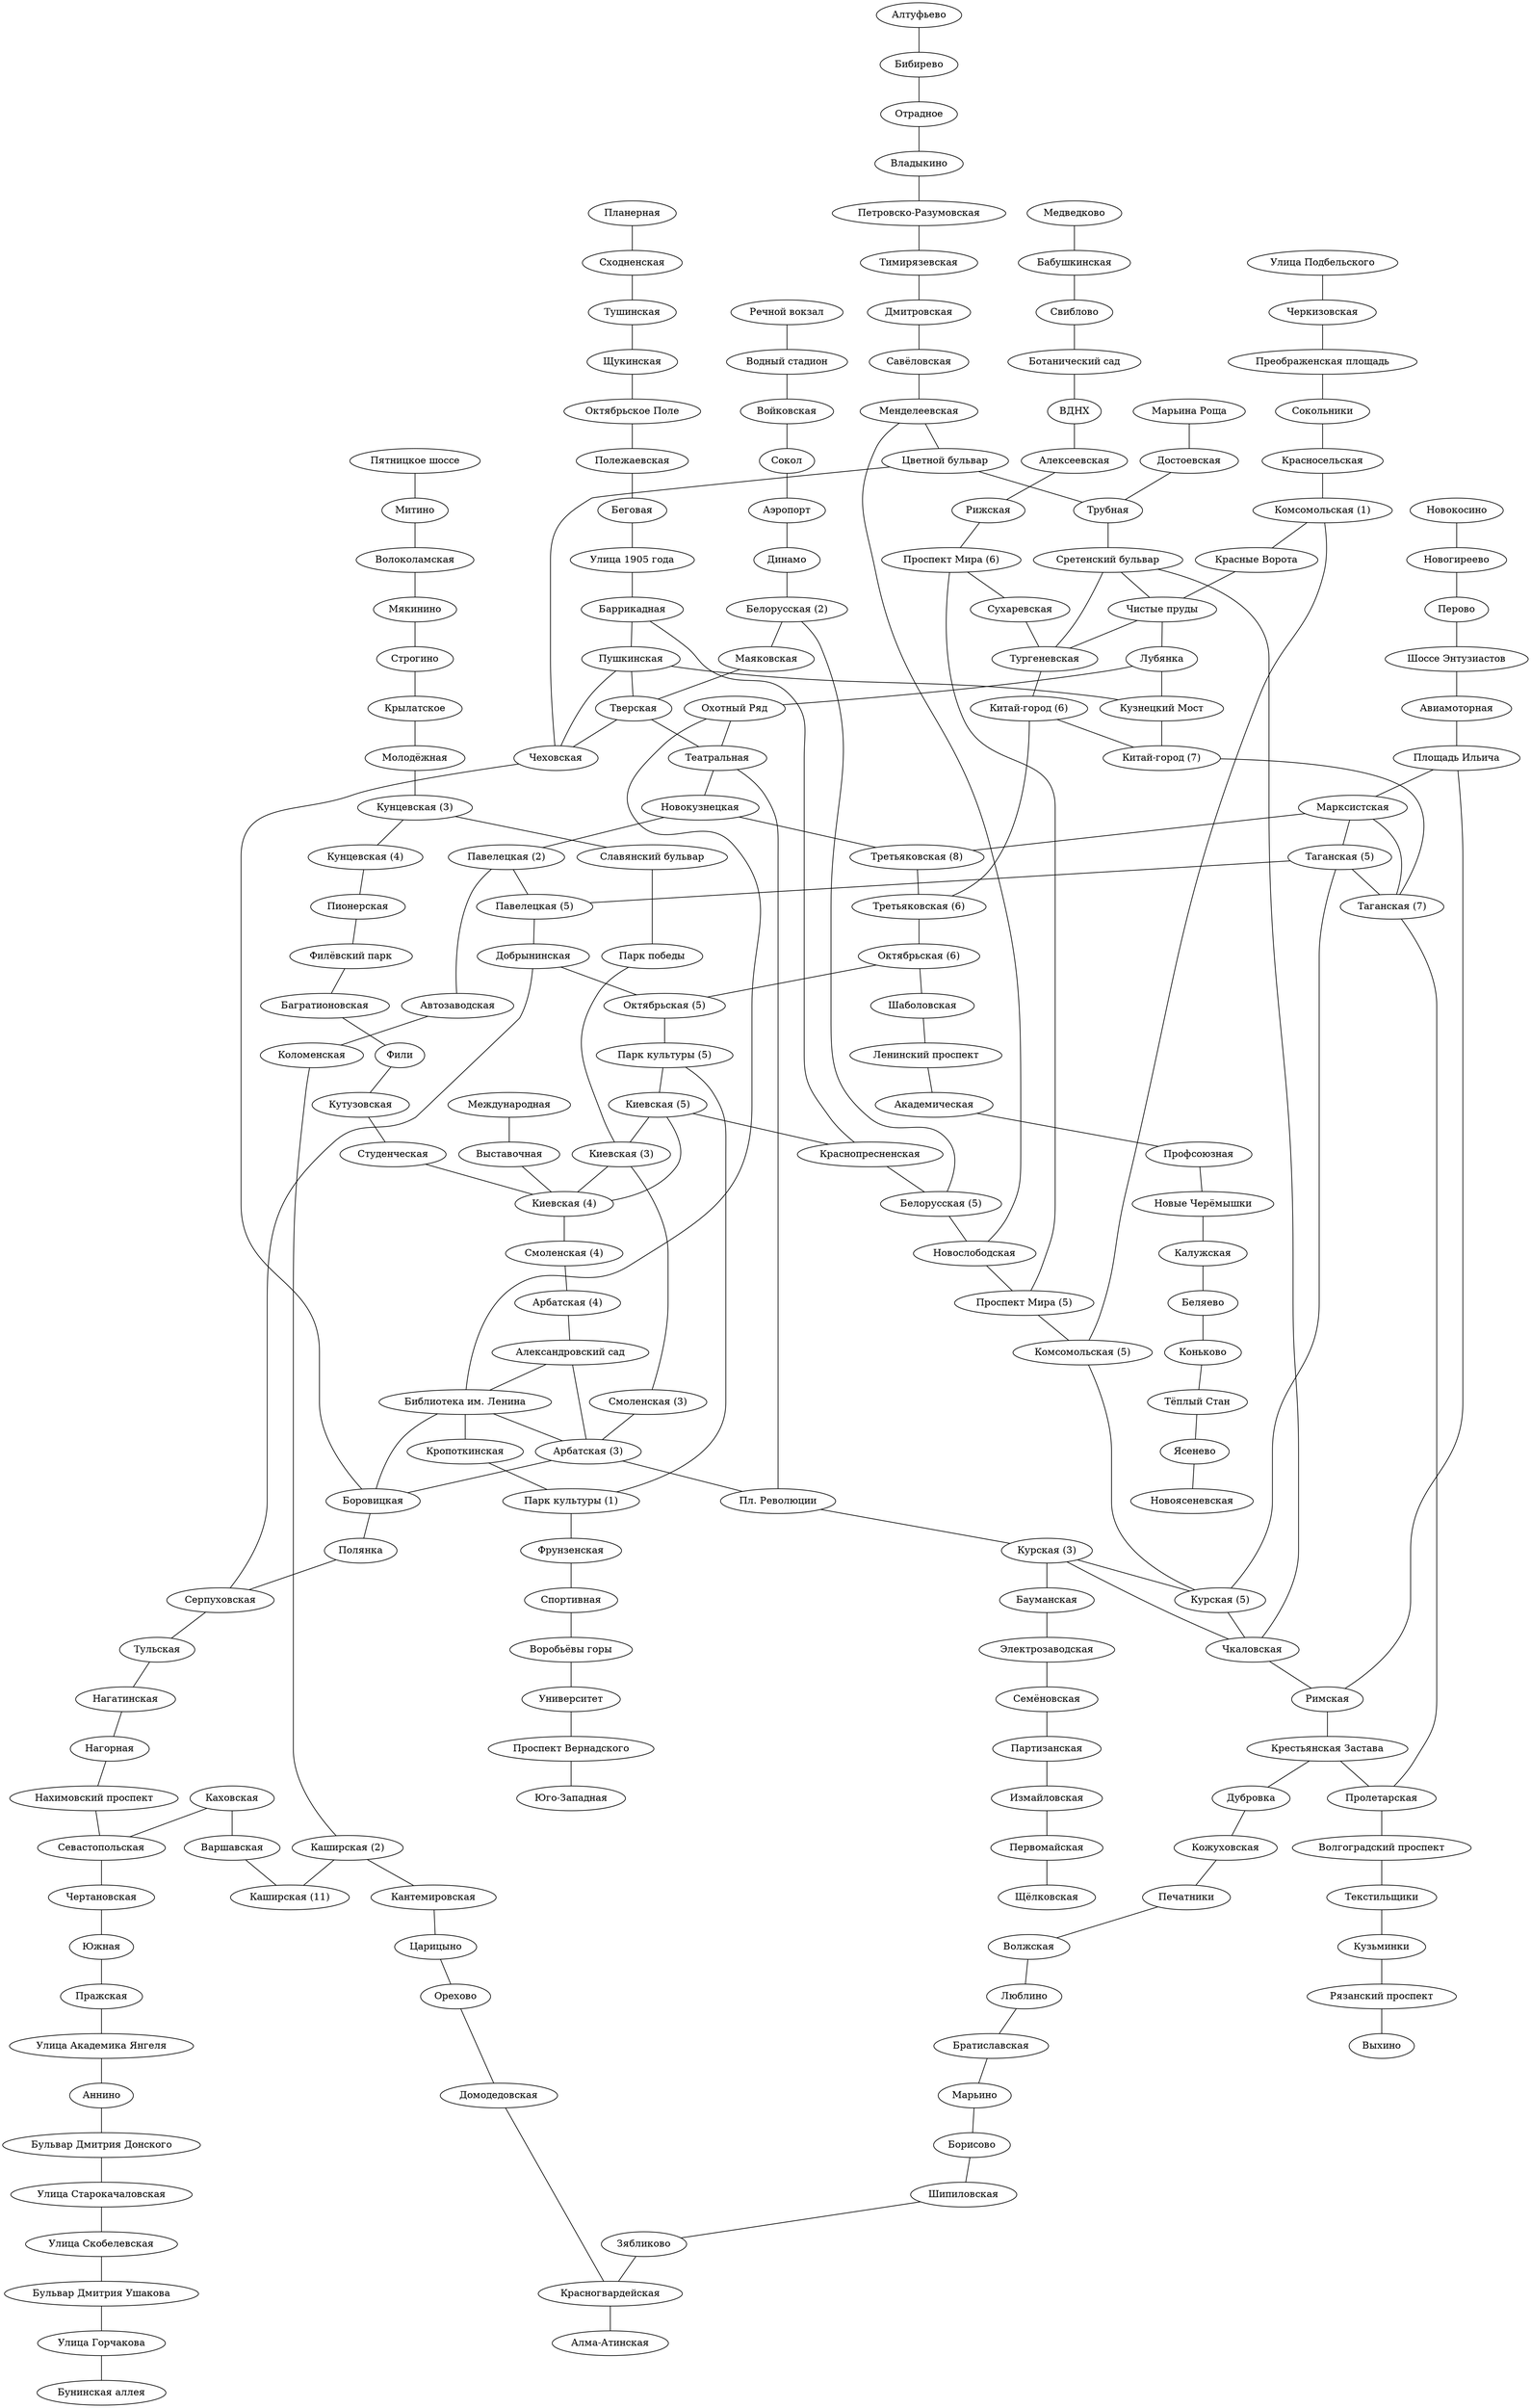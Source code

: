 /*
    Граф Московского метро в формате DOT (http://www.graphviz.org/content/dot-language)
    по состоянию на 01.09.2013, создан на базе Официальной схемы линий (с 26.05.2013),
    расположенной по адресу: http://metro.ru/map/2013/2/.
*/

graph MoscowSubway {

    /* Список станций, представленныйх в данном графе */

    "Авиамоторная";
    "Автозаводская";
    "Академическая";
    "Александровский сад";
    "Алексеевская";
    "Алма-Атинская";
    "Алтуфьево";
    "Аннино";
    "Арбатская (3)";
    "Арбатская (4)";
    "Аэропорт";
    "Бабушкинская";
    "Багратионовская";
    "Баррикадная";
    "Бауманская";
    "Беговая";
    "Белорусская (2)";
    "Белорусская (5)";
    "Беляево";
    "Бибирево";
    "Библиотека им. Ленина";
    "Борисово";
    "Боровицкая";
    "Ботанический сад";
    "Братиславская";
    "Бульвар Дмитрия Донского";
    "Бульвар Дмитрия Ушакова";
    "Бунинская аллея";
    "ВДНХ";
    "Варшавская";
    "Владыкино";
    "Водный стадион";
    "Войковская";
    "Волгоградский проспект";
    "Волжская";
    "Волоколамская";
    "Воробьёвы горы";
    "Выставочная";
    "Выхино";
    "Динамо";
    "Дмитровская";
    "Добрынинская";
    "Домодедовская";
    "Достоевская";
    "Дубровка";
    "Зябликово";
    "Измайловская";
    "Калужская";
    "Кантемировская";
    "Каховская";
    "Каширская (11)";
    "Каширская (2)";
    "Киевская (3)";
    "Киевская (4)";
    "Киевская (5)";
    "Китай-город (6)";
    "Китай-город (7)";
    "Кожуховская";
    "Коломенская";
    "Комсомольская (1)";
    "Комсомольская (5)";
    "Коньково";
    "Красногвардейская";
    "Краснопресненская";
    "Красносельская";
    "Красные Ворота";
    "Крестьянская Застава";
    "Кропоткинская";
    "Крылатское";
    "Кузнецкий Мост";
    "Кузьминки";
    "Кунцевская (3)";
    "Кунцевская (4)";
    "Курская (3)";
    "Курская (5)";
    "Кутузовская";
    "Ленинский проспект";
    "Лубянка";
    "Люблино";
    "Марксистская";
    "Марьина Роща";
    "Марьино";
    "Маяковская";
    "Медведково";
    "Международная";
    "Менделеевская";
    "Митино";
    "Молодёжная";
    "Мякинино";
    "Нагатинская";
    "Нагорная";
    "Нахимовский проспект";
    "Новогиреево";
    "Новокосино";
    "Новокузнецкая";
    "Новослободская";
    "Новоясеневская";
    "Новые Черёмышки";
    "Октябрьская (5)";
    "Октябрьская (6)";
    "Октябрьское Поле";
    "Орехово";
    "Отрадное";
    "Охотный Ряд";
    "Павелецкая (2)";
    "Павелецкая (5)";
    "Парк культуры (1)";
    "Парк культуры (5)";
    "Парк победы";
    "Партизанская";
    "Первомайская";
    "Перово";
    "Петровско-Разумовская";
    "Печатники";
    "Пионерская";
    "Пл. Революции";
    "Планерная";
    "Площадь Ильича";
    "Полежаевская";
    "Полянка";
    "Пражская";
    "Преображенская площадь";
    "Пролетарская";
    "Проспект Вернадского";
    "Проспект Мира (5)";
    "Проспект Мира (6)";
    "Профсоюзная";
    "Пушкинская";
    "Пятницкое шоссе";
    "Речной вокзал";
    "Рижская";
    "Римская";
    "Рязанский проспект";
    "Савёловская";
    "Свиблово";
    "Севастопольская";
    "Семёновская";
    "Серпуховская";
    "Славянский бульвар";
    "Смоленская (3)";
    "Смоленская (4)";
    "Сокол";
    "Сокольники";
    "Спортивная";
    "Сретенский бульвар";
    "Строгино";
    "Студенческая";
    "Сухаревская";
    "Сходненская";
    "Таганская (5)";
    "Таганская (7)";
    "Тверская";
    "Театральная";
    "Текстильщики";
    "Тимирязевская";
    "Третьяковская (6)";
    "Третьяковская (8)";
    "Трубная";
    "Тульская";
    "Тургеневская";
    "Тушинская";
    "Тёплый Стан";
    "Улица 1905 года";
    "Улица Академика Янгеля";
    "Улица Горчакова";
    "Улица Подбельского";
    "Улица Скобелевская";
    "Улица Старокачаловская";
    "Университет";
    "Фили";
    "Филёвский парк";
    "Фрунзенская";
    "Царицыно";
    "Цветной бульвар";
    "Черкизовская";
    "Чертановская";
    "Чеховская";
    "Чистые пруды";
    "Чкаловская";
    "Шаболовская";
    "Шипиловская";
    "Шоссе Энтузиастов";
    "Щукинская";
    "Щёлковская";
    "Электрозаводская";
    "Юго-Западная";
    "Южная";
    "Ясенево";

    /* Описание линий */

    /* 1. Сокольническая линия */
    "Улица Подбельского" -- "Черкизовская" -- "Преображенская площадь" -- "Сокольники" -- "Красносельская" -- "Комсомольская (1)" -- "Красные Ворота" -- "Чистые пруды" -- "Лубянка" -- "Охотный Ряд" -- "Библиотека им. Ленина" -- "Кропоткинская" -- "Парк культуры (1)" -- "Фрунзенская" -- "Спортивная" -- "Воробьёвы горы" -- "Университет" -- "Проспект Вернадского" -- "Юго-Западная";

    /* 2. Замоскворецкая линия */
    "Речной вокзал" -- "Водный стадион" -- "Войковская" -- "Сокол" -- "Аэропорт" -- "Динамо" -- "Белорусская (2)" -- "Маяковская" -- "Тверская" -- "Театральная" -- "Новокузнецкая" -- "Павелецкая (2)" -- "Автозаводская" -- "Коломенская" -- "Каширская (2)" -- "Кантемировская" -- "Царицыно" -- "Орехово" -- "Домодедовская" -- "Красногвардейская" -- "Алма-Атинская";


    /* 3. Арбатско-Покровская линия */
    "Пятницкое шоссе" -- "Митино" -- "Волоколамская" -- "Мякинино" -- "Строгино" -- "Крылатское" -- "Молодёжная" -- "Кунцевская (3)" -- "Славянский бульвар" -- "Парк победы" -- "Киевская (3)" -- "Смоленская (3)" -- "Арбатская (3)" -- "Пл. Революции" -- "Курская (3)" -- "Бауманская" -- "Электрозаводская" -- "Семёновская" -- "Партизанская" -- "Измайловская" -- "Первомайская" -- "Щёлковская";

    /* 4. Филёвская линия */
    "Кунцевская (4)" -- "Пионерская" -- "Филёвский парк" -- "Багратионовская" -- "Фили" -- "Кутузовская" -- "Студенческая" -- "Киевская (4)" -- "Смоленская (4)" -- "Арбатская (4)" -- "Александровский сад";
    "Международная" -- "Выставочная" -- "Киевская (4)";

    /* 5. Кольцевая линия */
    "Белорусская (5)" -- "Новослободская" -- "Проспект Мира (5)" -- "Комсомольская (5)" -- "Курская (5)" -- "Таганская (5)" -- "Павелецкая (5)" -- "Добрынинская" -- "Октябрьская (5)" -- "Парк культуры (5)" -- "Киевская (5)" -- "Краснопресненская" -- "Белорусская (5)";

    /* 6. Калужско-Рижская */
    "Медведково" -- "Бабушкинская" -- "Свиблово" -- "Ботанический сад" -- "ВДНХ" -- "Алексеевская" -- "Рижская" -- "Проспект Мира (6)" -- "Сухаревская" -- "Тургеневская" -- "Китай-город (6)" -- "Третьяковская (6)" -- "Октябрьская (6)" -- "Шаболовская" -- "Ленинский проспект" -- "Академическая" -- "Профсоюзная" -- "Новые Черёмышки" -- "Калужская" -- "Беляево" -- "Коньково" -- "Тёплый Стан" -- "Ясенево" -- "Новоясеневская";

    /* 7. Таганско-Краснопресненская линия */
    "Планерная" -- "Сходненская" -- "Тушинская" -- "Щукинская" -- "Октябрьское Поле" -- "Полежаевская" -- "Беговая" -- "Улица 1905 года" -- "Баррикадная" -- "Пушкинская" -- "Кузнецкий Мост" -- "Китай-город (7)" -- "Таганская (7)" -- "Пролетарская" -- "Волгоградский проспект" -- "Текстильщики" -- "Кузьминки" -- "Рязанский проспект" -- "Выхино";

    /* 8. Калининская линия */
    "Новокосино" -- "Новогиреево" -- "Перово" -- "Шоссе Энтузиастов" -- "Авиамоторная" -- "Площадь Ильича" -- "Марксистская" -- "Третьяковская (8)";

    /* 9. Серпуховско-Тимирязевская линия */
    "Алтуфьево" -- "Бибирево" -- "Отрадное" -- "Владыкино" -- "Петровско-Разумовская" -- "Тимирязевская" -- "Дмитровская" -- "Савёловская" -- "Менделеевская" -- "Цветной бульвар" -- "Чеховская" -- "Боровицкая" -- "Полянка" -- "Серпуховская" -- "Тульская" -- "Нагатинская" -- "Нагорная" -- "Нахимовский проспект" -- "Севастопольская" -- "Чертановская" -- "Южная" -- "Пражская" -- "Улица Академика Янгеля" -- "Аннино" -- "Бульвар Дмитрия Донского";

    /* 10. Люблинская линия */
    "Марьина Роща" -- "Достоевская" -- "Трубная" -- "Сретенский бульвар" -- "Чкаловская" -- "Римская" -- "Крестьянская Застава" -- "Дубровка" -- "Кожуховская" -- "Печатники" -- "Волжская" -- "Люблино" -- "Братиславская" -- "Марьино" -- "Борисово" -- "Шипиловская" -- "Зябликово";

    /* 11. Каховская линия */
    "Каховская" -- "Варшавская" -- "Каширская (11)";

    /* 12. Бутовская линия */
    "Улица Старокачаловская" -- "Улица Скобелевская" -- "Бульвар Дмитрия Ушакова" -- "Улица Горчакова" -- "Бунинская аллея";

    /* Описание переходов */
    "Кунцевская (3)" -- "Кунцевская (4)";
    "Киевская (4)" -- "Киевская (5)" -- "Киевская (3)" -- "Киевская (4)";
    "Баррикадная" -- "Краснопресненская";
    "Белорусская (2)" -- "Белорусская (5)"
    "Менделеевская" -- "Новослободская";
    "Проспект Мира (6)" -- "Проспект Мира (5)";
    "Комсомольская (1)" -- "Комсомольская (5)";
    "Курская (3)" -- "Курская (5)" -- "Чкаловская" -- "Курская (3)";
    "Марксистская" -- "Таганская (5)" -- "Таганская (7)" -- "Марксистская";
    "Павелецкая (2)" -- "Павелецкая (5)";
    "Добрынинская" -- "Серпуховская";
    "Октябрьская (6)" -- "Октябрьская (5)";
    "Парк культуры (1)" -- "Парк культуры (5)";
    "Бульвар Дмитрия Донского" -- "Улица Старокачаловская";
    "Каховская" -- "Севастопольская";
    "Каширская (2)" -- "Каширская (11)";
    "Зябликово" -- "Красногвардейская";
    "Крестьянская Застава" -- "Пролетарская";
    "Римская" -- "Площадь Ильича";
    "Лубянка" -- "Кузнецкий Мост";
    "Цветной бульвар" -- "Трубная";
    "Охотный Ряд" -- "Театральная" -- "Пл. Революции";
    "Китай-город (6)" -- "Китай-город (7)";
    "Тверская" -- "Чеховская" -- "Пушкинская" -- "Тверская";
    "Тургеневская" -- "Сретенский бульвар" -- "Чистые пруды" -- "Тургеневская";
    "Новокузнецкая" -- "Третьяковская (8)" -- "Третьяковская (6)";
    "Боровицкая" -- "Библиотека им. Ленина" -- "Арбатская (3)" -- "Боровицкая";
    "Арбатская (3)" -- "Александровский сад" -- "Библиотека им. Ленина";

}
